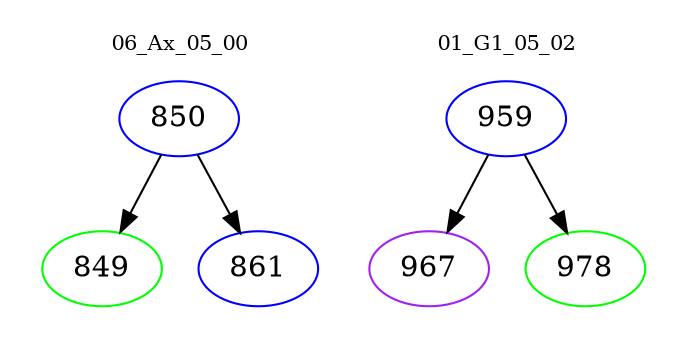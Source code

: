 digraph{
subgraph cluster_0 {
color = white
label = "06_Ax_05_00";
fontsize=10;
T0_850 [label="850", color="blue"]
T0_850 -> T0_849 [color="black"]
T0_849 [label="849", color="green"]
T0_850 -> T0_861 [color="black"]
T0_861 [label="861", color="blue"]
}
subgraph cluster_1 {
color = white
label = "01_G1_05_02";
fontsize=10;
T1_959 [label="959", color="blue"]
T1_959 -> T1_967 [color="black"]
T1_967 [label="967", color="purple"]
T1_959 -> T1_978 [color="black"]
T1_978 [label="978", color="green"]
}
}

